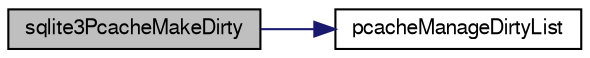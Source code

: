digraph "sqlite3PcacheMakeDirty"
{
  edge [fontname="FreeSans",fontsize="10",labelfontname="FreeSans",labelfontsize="10"];
  node [fontname="FreeSans",fontsize="10",shape=record];
  rankdir="LR";
  Node655291 [label="sqlite3PcacheMakeDirty",height=0.2,width=0.4,color="black", fillcolor="grey75", style="filled", fontcolor="black"];
  Node655291 -> Node655292 [color="midnightblue",fontsize="10",style="solid",fontname="FreeSans"];
  Node655292 [label="pcacheManageDirtyList",height=0.2,width=0.4,color="black", fillcolor="white", style="filled",URL="$sqlite3_8c.html#aae9bc2ddff700c30e5f9c80d531d6acc"];
}
